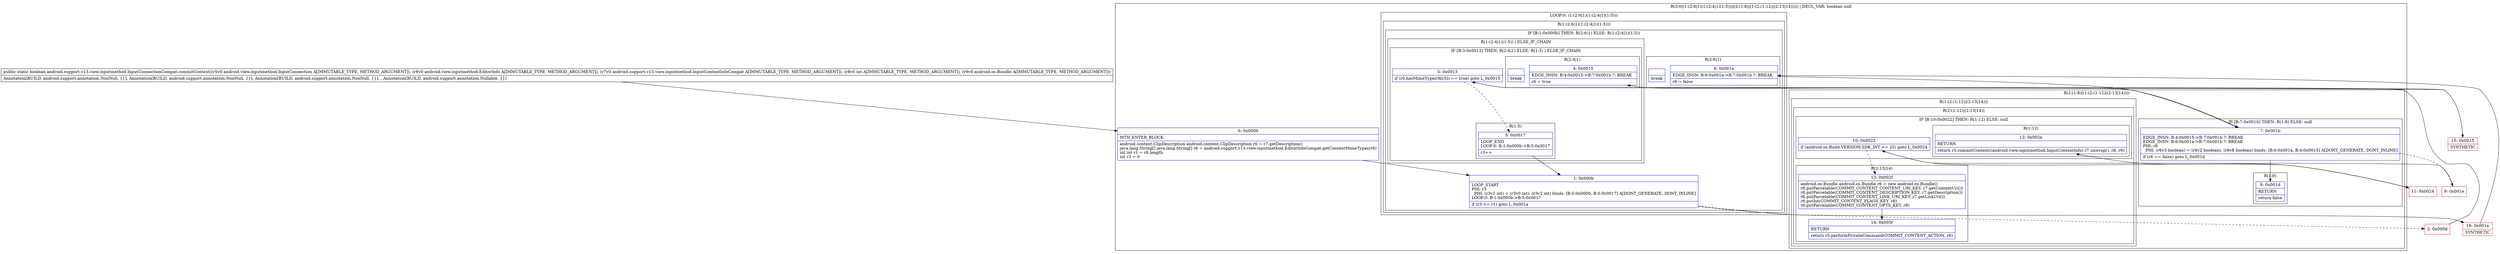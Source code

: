 digraph "CFG forandroid.support.v13.view.inputmethod.InputConnectionCompat.commitContent(Landroid\/view\/inputmethod\/InputConnection;Landroid\/view\/inputmethod\/EditorInfo;Landroid\/support\/v13\/view\/inputmethod\/InputContentInfoCompat;ILandroid\/os\/Bundle;)Z" {
subgraph cluster_Region_872485636 {
label = "R(3:0|(1:(2:6|1)(1:(2:4|1)(1:5)))|(2:(1:8)|(1:(2:(1:12)|(2:13|14))))) | DECL_VAR: boolean null\l";
node [shape=record,color=blue];
Node_0 [shape=record,label="{0\:\ 0x0000|MTH_ENTER_BLOCK\l|android.content.ClipDescription android.content.ClipDescription r0 = r7.getDescription()\ljava.lang.String[] java.lang.String[] r6 = android.support.v13.view.inputmethod.EditorInfoCompat.getContentMimeTypes(r6)\lint int r1 = r6.length\lint r3 = 0\l}"];
subgraph cluster_LoopRegion_1329293073 {
label = "LOOP:0: (1:(2:6|1)(1:(2:4|1)(1:5)))";
node [shape=record,color=blue];
subgraph cluster_Region_1712733768 {
label = "R(1:(2:6|1)(1:(2:4|1)(1:5)))";
node [shape=record,color=blue];
subgraph cluster_IfRegion_1490712221 {
label = "IF [B:1:0x000b] THEN: R(2:6|1) ELSE: R(1:(2:4|1)(1:5))";
node [shape=record,color=blue];
Node_1 [shape=record,label="{1\:\ 0x000b|LOOP_START\lPHI: r3 \l  PHI: (r3v1 int) = (r3v0 int), (r3v2 int) binds: [B:0:0x0000, B:5:0x0017] A[DONT_GENERATE, DONT_INLINE]\lLOOP:0: B:1:0x000b\-\>B:5:0x0017\l|if (r3 \>= r1) goto L_0x001a\l}"];
subgraph cluster_Region_810174394 {
label = "R(2:6|1)";
node [shape=record,color=blue];
Node_6 [shape=record,label="{6\:\ 0x001a|EDGE_INSN: B:6:0x001a\-\>B:7:0x001b ?: BREAK  \l|r6 = false\l}"];
Node_InsnContainer_1872637200 [shape=record,label="{|break\l}"];
}
subgraph cluster_Region_1954899665 {
label = "R(1:(2:4|1)(1:5)) | ELSE_IF_CHAIN\l";
node [shape=record,color=blue];
subgraph cluster_IfRegion_394621430 {
label = "IF [B:3:0x0013] THEN: R(2:4|1) ELSE: R(1:5) | ELSE_IF_CHAIN\l";
node [shape=record,color=blue];
Node_3 [shape=record,label="{3\:\ 0x0013|if (r0.hasMimeType(r6[r3]) == true) goto L_0x0015\l}"];
subgraph cluster_Region_217881220 {
label = "R(2:4|1)";
node [shape=record,color=blue];
Node_4 [shape=record,label="{4\:\ 0x0015|EDGE_INSN: B:4:0x0015\-\>B:7:0x001b ?: BREAK  \l|r6 = true\l}"];
Node_InsnContainer_1611826367 [shape=record,label="{|break\l}"];
}
subgraph cluster_Region_208661504 {
label = "R(1:5)";
node [shape=record,color=blue];
Node_5 [shape=record,label="{5\:\ 0x0017|LOOP_END\lLOOP:0: B:1:0x000b\-\>B:5:0x0017\l|r3++\l}"];
}
}
}
}
}
}
subgraph cluster_Region_924910219 {
label = "R(2:(1:8)|(1:(2:(1:12)|(2:13|14))))";
node [shape=record,color=blue];
subgraph cluster_IfRegion_701063122 {
label = "IF [B:7:0x001b] THEN: R(1:8) ELSE: null";
node [shape=record,color=blue];
Node_7 [shape=record,label="{7\:\ 0x001b|EDGE_INSN: B:4:0x0015\-\>B:7:0x001b ?: BREAK  \lEDGE_INSN: B:6:0x001a\-\>B:7:0x001b ?: BREAK  \lPHI: r6 \l  PHI: (r6v3 boolean) = (r6v2 boolean), (r6v8 boolean) binds: [B:6:0x001a, B:4:0x0015] A[DONT_GENERATE, DONT_INLINE]\l|if (r6 == false) goto L_0x001d\l}"];
subgraph cluster_Region_1982138324 {
label = "R(1:8)";
node [shape=record,color=blue];
Node_8 [shape=record,label="{8\:\ 0x001d|RETURN\l|return false\l}"];
}
}
subgraph cluster_Region_40256211 {
label = "R(1:(2:(1:12)|(2:13|14)))";
node [shape=record,color=blue];
subgraph cluster_Region_1030499662 {
label = "R(2:(1:12)|(2:13|14))";
node [shape=record,color=blue];
subgraph cluster_IfRegion_1580782334 {
label = "IF [B:10:0x0022] THEN: R(1:12) ELSE: null";
node [shape=record,color=blue];
Node_10 [shape=record,label="{10\:\ 0x0022|if (android.os.Build.VERSION.SDK_INT \>= 25) goto L_0x0024\l}"];
subgraph cluster_Region_8217930 {
label = "R(1:12)";
node [shape=record,color=blue];
Node_12 [shape=record,label="{12\:\ 0x002e|RETURN\l|return r5.commitContent((android.view.inputmethod.InputContentInfo) r7.unwrap(), r8, r9)\l}"];
}
}
subgraph cluster_Region_119106328 {
label = "R(2:13|14)";
node [shape=record,color=blue];
Node_13 [shape=record,label="{13\:\ 0x002f|android.os.Bundle android.os.Bundle r6 = new android.os.Bundle()\lr6.putParcelable(COMMIT_CONTENT_CONTENT_URI_KEY, r7.getContentUri())\lr6.putParcelable(COMMIT_CONTENT_DESCRIPTION_KEY, r7.getDescription())\lr6.putParcelable(COMMIT_CONTENT_LINK_URI_KEY, r7.getLinkUri())\lr6.putInt(COMMIT_CONTENT_FLAGS_KEY, r8)\lr6.putParcelable(COMMIT_CONTENT_OPTS_KEY, r9)\l}"];
Node_14 [shape=record,label="{14\:\ 0x005f|RETURN\l|return r5.performPrivateCommand(COMMIT_CONTENT_ACTION, r6)\l}"];
}
}
}
}
}
Node_2 [shape=record,color=red,label="{2\:\ 0x000d}"];
Node_9 [shape=record,color=red,label="{9\:\ 0x001e}"];
Node_11 [shape=record,color=red,label="{11\:\ 0x0024}"];
Node_15 [shape=record,color=red,label="{15\:\ 0x0015|SYNTHETIC\l}"];
Node_16 [shape=record,color=red,label="{16\:\ 0x001a|SYNTHETIC\l}"];
MethodNode[shape=record,label="{public static boolean android.support.v13.view.inputmethod.InputConnectionCompat.commitContent((r5v0 android.view.inputmethod.InputConnection A[IMMUTABLE_TYPE, METHOD_ARGUMENT]), (r6v0 android.view.inputmethod.EditorInfo A[IMMUTABLE_TYPE, METHOD_ARGUMENT]), (r7v0 android.support.v13.view.inputmethod.InputContentInfoCompat A[IMMUTABLE_TYPE, METHOD_ARGUMENT]), (r8v0 int A[IMMUTABLE_TYPE, METHOD_ARGUMENT]), (r9v0 android.os.Bundle A[IMMUTABLE_TYPE, METHOD_ARGUMENT]))  | Annotation[BUILD, android.support.annotation.NonNull, \{\}], Annotation[BUILD, android.support.annotation.NonNull, \{\}], Annotation[BUILD, android.support.annotation.NonNull, \{\}], , Annotation[BUILD, android.support.annotation.Nullable, \{\}]\l}"];
MethodNode -> Node_0;
Node_0 -> Node_1;
Node_1 -> Node_2[style=dashed];
Node_1 -> Node_16;
Node_6 -> Node_7;
Node_3 -> Node_5[style=dashed];
Node_3 -> Node_15;
Node_4 -> Node_7;
Node_5 -> Node_1;
Node_7 -> Node_8;
Node_7 -> Node_9[style=dashed];
Node_10 -> Node_11;
Node_10 -> Node_13[style=dashed];
Node_13 -> Node_14;
Node_2 -> Node_3;
Node_9 -> Node_10;
Node_11 -> Node_12;
Node_15 -> Node_4;
Node_16 -> Node_6;
}

